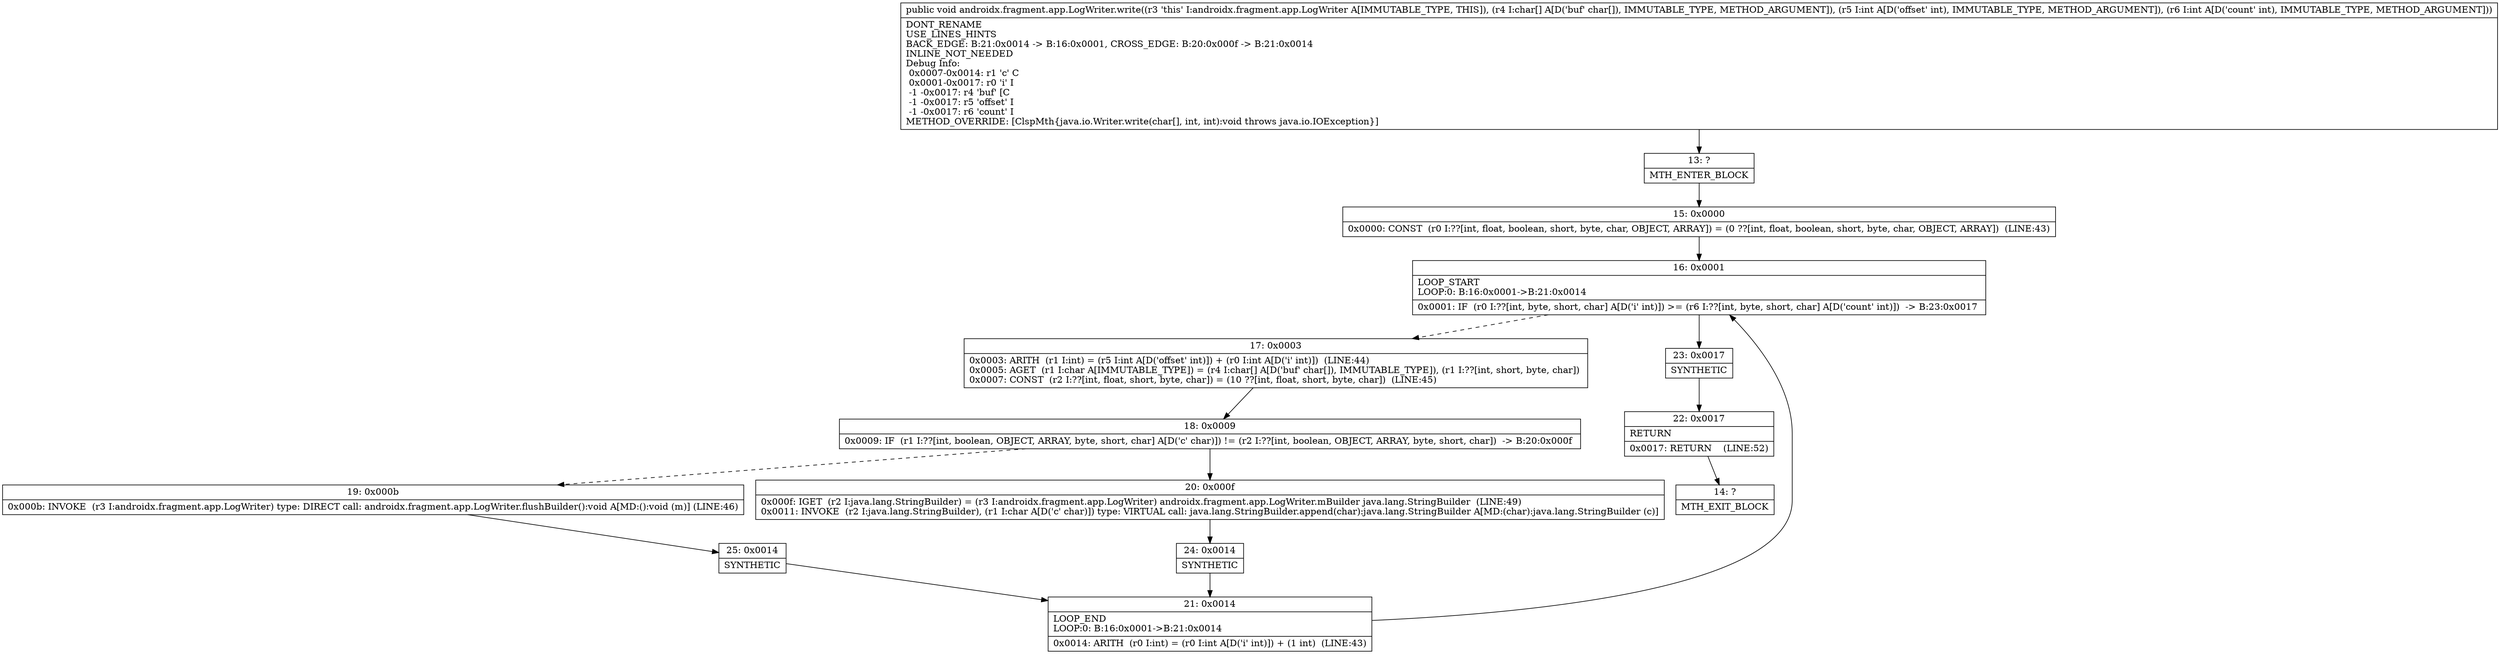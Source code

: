 digraph "CFG forandroidx.fragment.app.LogWriter.write([CII)V" {
Node_13 [shape=record,label="{13\:\ ?|MTH_ENTER_BLOCK\l}"];
Node_15 [shape=record,label="{15\:\ 0x0000|0x0000: CONST  (r0 I:??[int, float, boolean, short, byte, char, OBJECT, ARRAY]) = (0 ??[int, float, boolean, short, byte, char, OBJECT, ARRAY])  (LINE:43)\l}"];
Node_16 [shape=record,label="{16\:\ 0x0001|LOOP_START\lLOOP:0: B:16:0x0001\-\>B:21:0x0014\l|0x0001: IF  (r0 I:??[int, byte, short, char] A[D('i' int)]) \>= (r6 I:??[int, byte, short, char] A[D('count' int)])  \-\> B:23:0x0017 \l}"];
Node_17 [shape=record,label="{17\:\ 0x0003|0x0003: ARITH  (r1 I:int) = (r5 I:int A[D('offset' int)]) + (r0 I:int A[D('i' int)])  (LINE:44)\l0x0005: AGET  (r1 I:char A[IMMUTABLE_TYPE]) = (r4 I:char[] A[D('buf' char[]), IMMUTABLE_TYPE]), (r1 I:??[int, short, byte, char]) \l0x0007: CONST  (r2 I:??[int, float, short, byte, char]) = (10 ??[int, float, short, byte, char])  (LINE:45)\l}"];
Node_18 [shape=record,label="{18\:\ 0x0009|0x0009: IF  (r1 I:??[int, boolean, OBJECT, ARRAY, byte, short, char] A[D('c' char)]) != (r2 I:??[int, boolean, OBJECT, ARRAY, byte, short, char])  \-\> B:20:0x000f \l}"];
Node_19 [shape=record,label="{19\:\ 0x000b|0x000b: INVOKE  (r3 I:androidx.fragment.app.LogWriter) type: DIRECT call: androidx.fragment.app.LogWriter.flushBuilder():void A[MD:():void (m)] (LINE:46)\l}"];
Node_25 [shape=record,label="{25\:\ 0x0014|SYNTHETIC\l}"];
Node_21 [shape=record,label="{21\:\ 0x0014|LOOP_END\lLOOP:0: B:16:0x0001\-\>B:21:0x0014\l|0x0014: ARITH  (r0 I:int) = (r0 I:int A[D('i' int)]) + (1 int)  (LINE:43)\l}"];
Node_20 [shape=record,label="{20\:\ 0x000f|0x000f: IGET  (r2 I:java.lang.StringBuilder) = (r3 I:androidx.fragment.app.LogWriter) androidx.fragment.app.LogWriter.mBuilder java.lang.StringBuilder  (LINE:49)\l0x0011: INVOKE  (r2 I:java.lang.StringBuilder), (r1 I:char A[D('c' char)]) type: VIRTUAL call: java.lang.StringBuilder.append(char):java.lang.StringBuilder A[MD:(char):java.lang.StringBuilder (c)]\l}"];
Node_24 [shape=record,label="{24\:\ 0x0014|SYNTHETIC\l}"];
Node_23 [shape=record,label="{23\:\ 0x0017|SYNTHETIC\l}"];
Node_22 [shape=record,label="{22\:\ 0x0017|RETURN\l|0x0017: RETURN    (LINE:52)\l}"];
Node_14 [shape=record,label="{14\:\ ?|MTH_EXIT_BLOCK\l}"];
MethodNode[shape=record,label="{public void androidx.fragment.app.LogWriter.write((r3 'this' I:androidx.fragment.app.LogWriter A[IMMUTABLE_TYPE, THIS]), (r4 I:char[] A[D('buf' char[]), IMMUTABLE_TYPE, METHOD_ARGUMENT]), (r5 I:int A[D('offset' int), IMMUTABLE_TYPE, METHOD_ARGUMENT]), (r6 I:int A[D('count' int), IMMUTABLE_TYPE, METHOD_ARGUMENT]))  | DONT_RENAME\lUSE_LINES_HINTS\lBACK_EDGE: B:21:0x0014 \-\> B:16:0x0001, CROSS_EDGE: B:20:0x000f \-\> B:21:0x0014\lINLINE_NOT_NEEDED\lDebug Info:\l  0x0007\-0x0014: r1 'c' C\l  0x0001\-0x0017: r0 'i' I\l  \-1 \-0x0017: r4 'buf' [C\l  \-1 \-0x0017: r5 'offset' I\l  \-1 \-0x0017: r6 'count' I\lMETHOD_OVERRIDE: [ClspMth\{java.io.Writer.write(char[], int, int):void throws java.io.IOException\}]\l}"];
MethodNode -> Node_13;Node_13 -> Node_15;
Node_15 -> Node_16;
Node_16 -> Node_17[style=dashed];
Node_16 -> Node_23;
Node_17 -> Node_18;
Node_18 -> Node_19[style=dashed];
Node_18 -> Node_20;
Node_19 -> Node_25;
Node_25 -> Node_21;
Node_21 -> Node_16;
Node_20 -> Node_24;
Node_24 -> Node_21;
Node_23 -> Node_22;
Node_22 -> Node_14;
}

